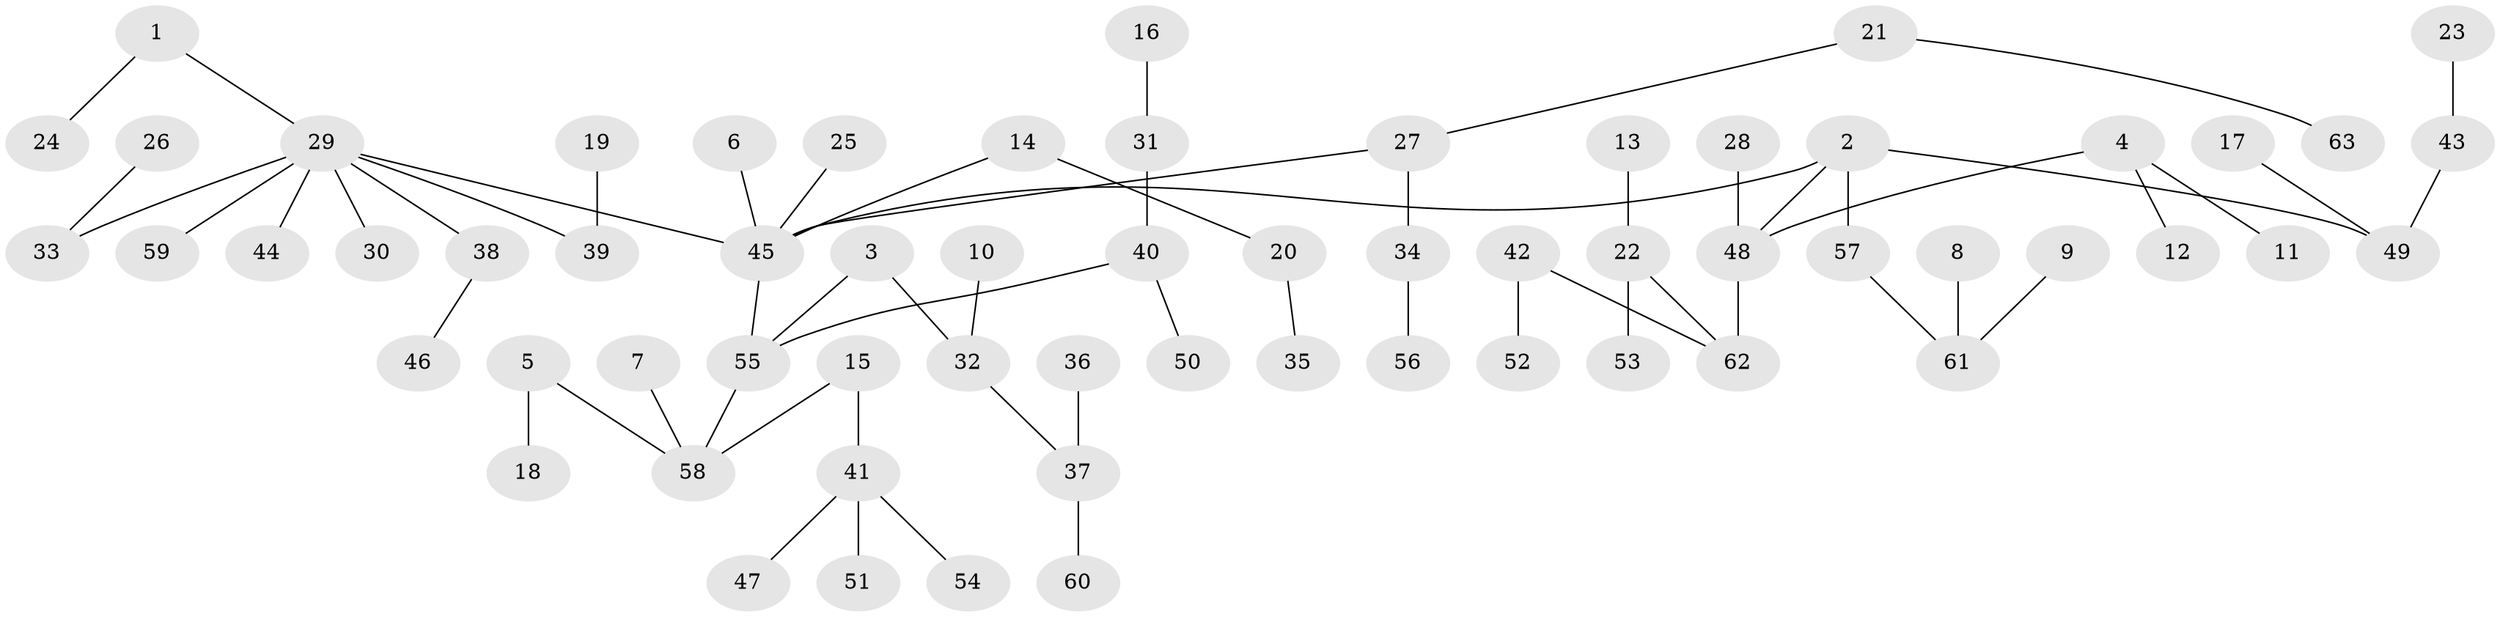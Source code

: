 // original degree distribution, {8: 0.008, 4: 0.08, 9: 0.008, 2: 0.216, 5: 0.024, 6: 0.008, 1: 0.52, 3: 0.136}
// Generated by graph-tools (version 1.1) at 2025/50/03/09/25 03:50:22]
// undirected, 63 vertices, 62 edges
graph export_dot {
graph [start="1"]
  node [color=gray90,style=filled];
  1;
  2;
  3;
  4;
  5;
  6;
  7;
  8;
  9;
  10;
  11;
  12;
  13;
  14;
  15;
  16;
  17;
  18;
  19;
  20;
  21;
  22;
  23;
  24;
  25;
  26;
  27;
  28;
  29;
  30;
  31;
  32;
  33;
  34;
  35;
  36;
  37;
  38;
  39;
  40;
  41;
  42;
  43;
  44;
  45;
  46;
  47;
  48;
  49;
  50;
  51;
  52;
  53;
  54;
  55;
  56;
  57;
  58;
  59;
  60;
  61;
  62;
  63;
  1 -- 24 [weight=1.0];
  1 -- 29 [weight=1.0];
  2 -- 45 [weight=1.0];
  2 -- 48 [weight=1.0];
  2 -- 49 [weight=1.0];
  2 -- 57 [weight=1.0];
  3 -- 32 [weight=1.0];
  3 -- 55 [weight=1.0];
  4 -- 11 [weight=1.0];
  4 -- 12 [weight=1.0];
  4 -- 48 [weight=1.0];
  5 -- 18 [weight=1.0];
  5 -- 58 [weight=1.0];
  6 -- 45 [weight=1.0];
  7 -- 58 [weight=1.0];
  8 -- 61 [weight=1.0];
  9 -- 61 [weight=1.0];
  10 -- 32 [weight=1.0];
  13 -- 22 [weight=1.0];
  14 -- 20 [weight=1.0];
  14 -- 45 [weight=1.0];
  15 -- 41 [weight=1.0];
  15 -- 58 [weight=1.0];
  16 -- 31 [weight=1.0];
  17 -- 49 [weight=1.0];
  19 -- 39 [weight=1.0];
  20 -- 35 [weight=1.0];
  21 -- 27 [weight=1.0];
  21 -- 63 [weight=1.0];
  22 -- 53 [weight=1.0];
  22 -- 62 [weight=1.0];
  23 -- 43 [weight=1.0];
  25 -- 45 [weight=1.0];
  26 -- 33 [weight=1.0];
  27 -- 34 [weight=1.0];
  27 -- 45 [weight=1.0];
  28 -- 48 [weight=1.0];
  29 -- 30 [weight=1.0];
  29 -- 33 [weight=1.0];
  29 -- 38 [weight=1.0];
  29 -- 39 [weight=1.0];
  29 -- 44 [weight=1.0];
  29 -- 45 [weight=1.0];
  29 -- 59 [weight=1.0];
  31 -- 40 [weight=1.0];
  32 -- 37 [weight=1.0];
  34 -- 56 [weight=1.0];
  36 -- 37 [weight=1.0];
  37 -- 60 [weight=1.0];
  38 -- 46 [weight=1.0];
  40 -- 50 [weight=1.0];
  40 -- 55 [weight=1.0];
  41 -- 47 [weight=1.0];
  41 -- 51 [weight=1.0];
  41 -- 54 [weight=1.0];
  42 -- 52 [weight=1.0];
  42 -- 62 [weight=1.0];
  43 -- 49 [weight=1.0];
  45 -- 55 [weight=1.0];
  48 -- 62 [weight=1.0];
  55 -- 58 [weight=1.0];
  57 -- 61 [weight=1.0];
}
